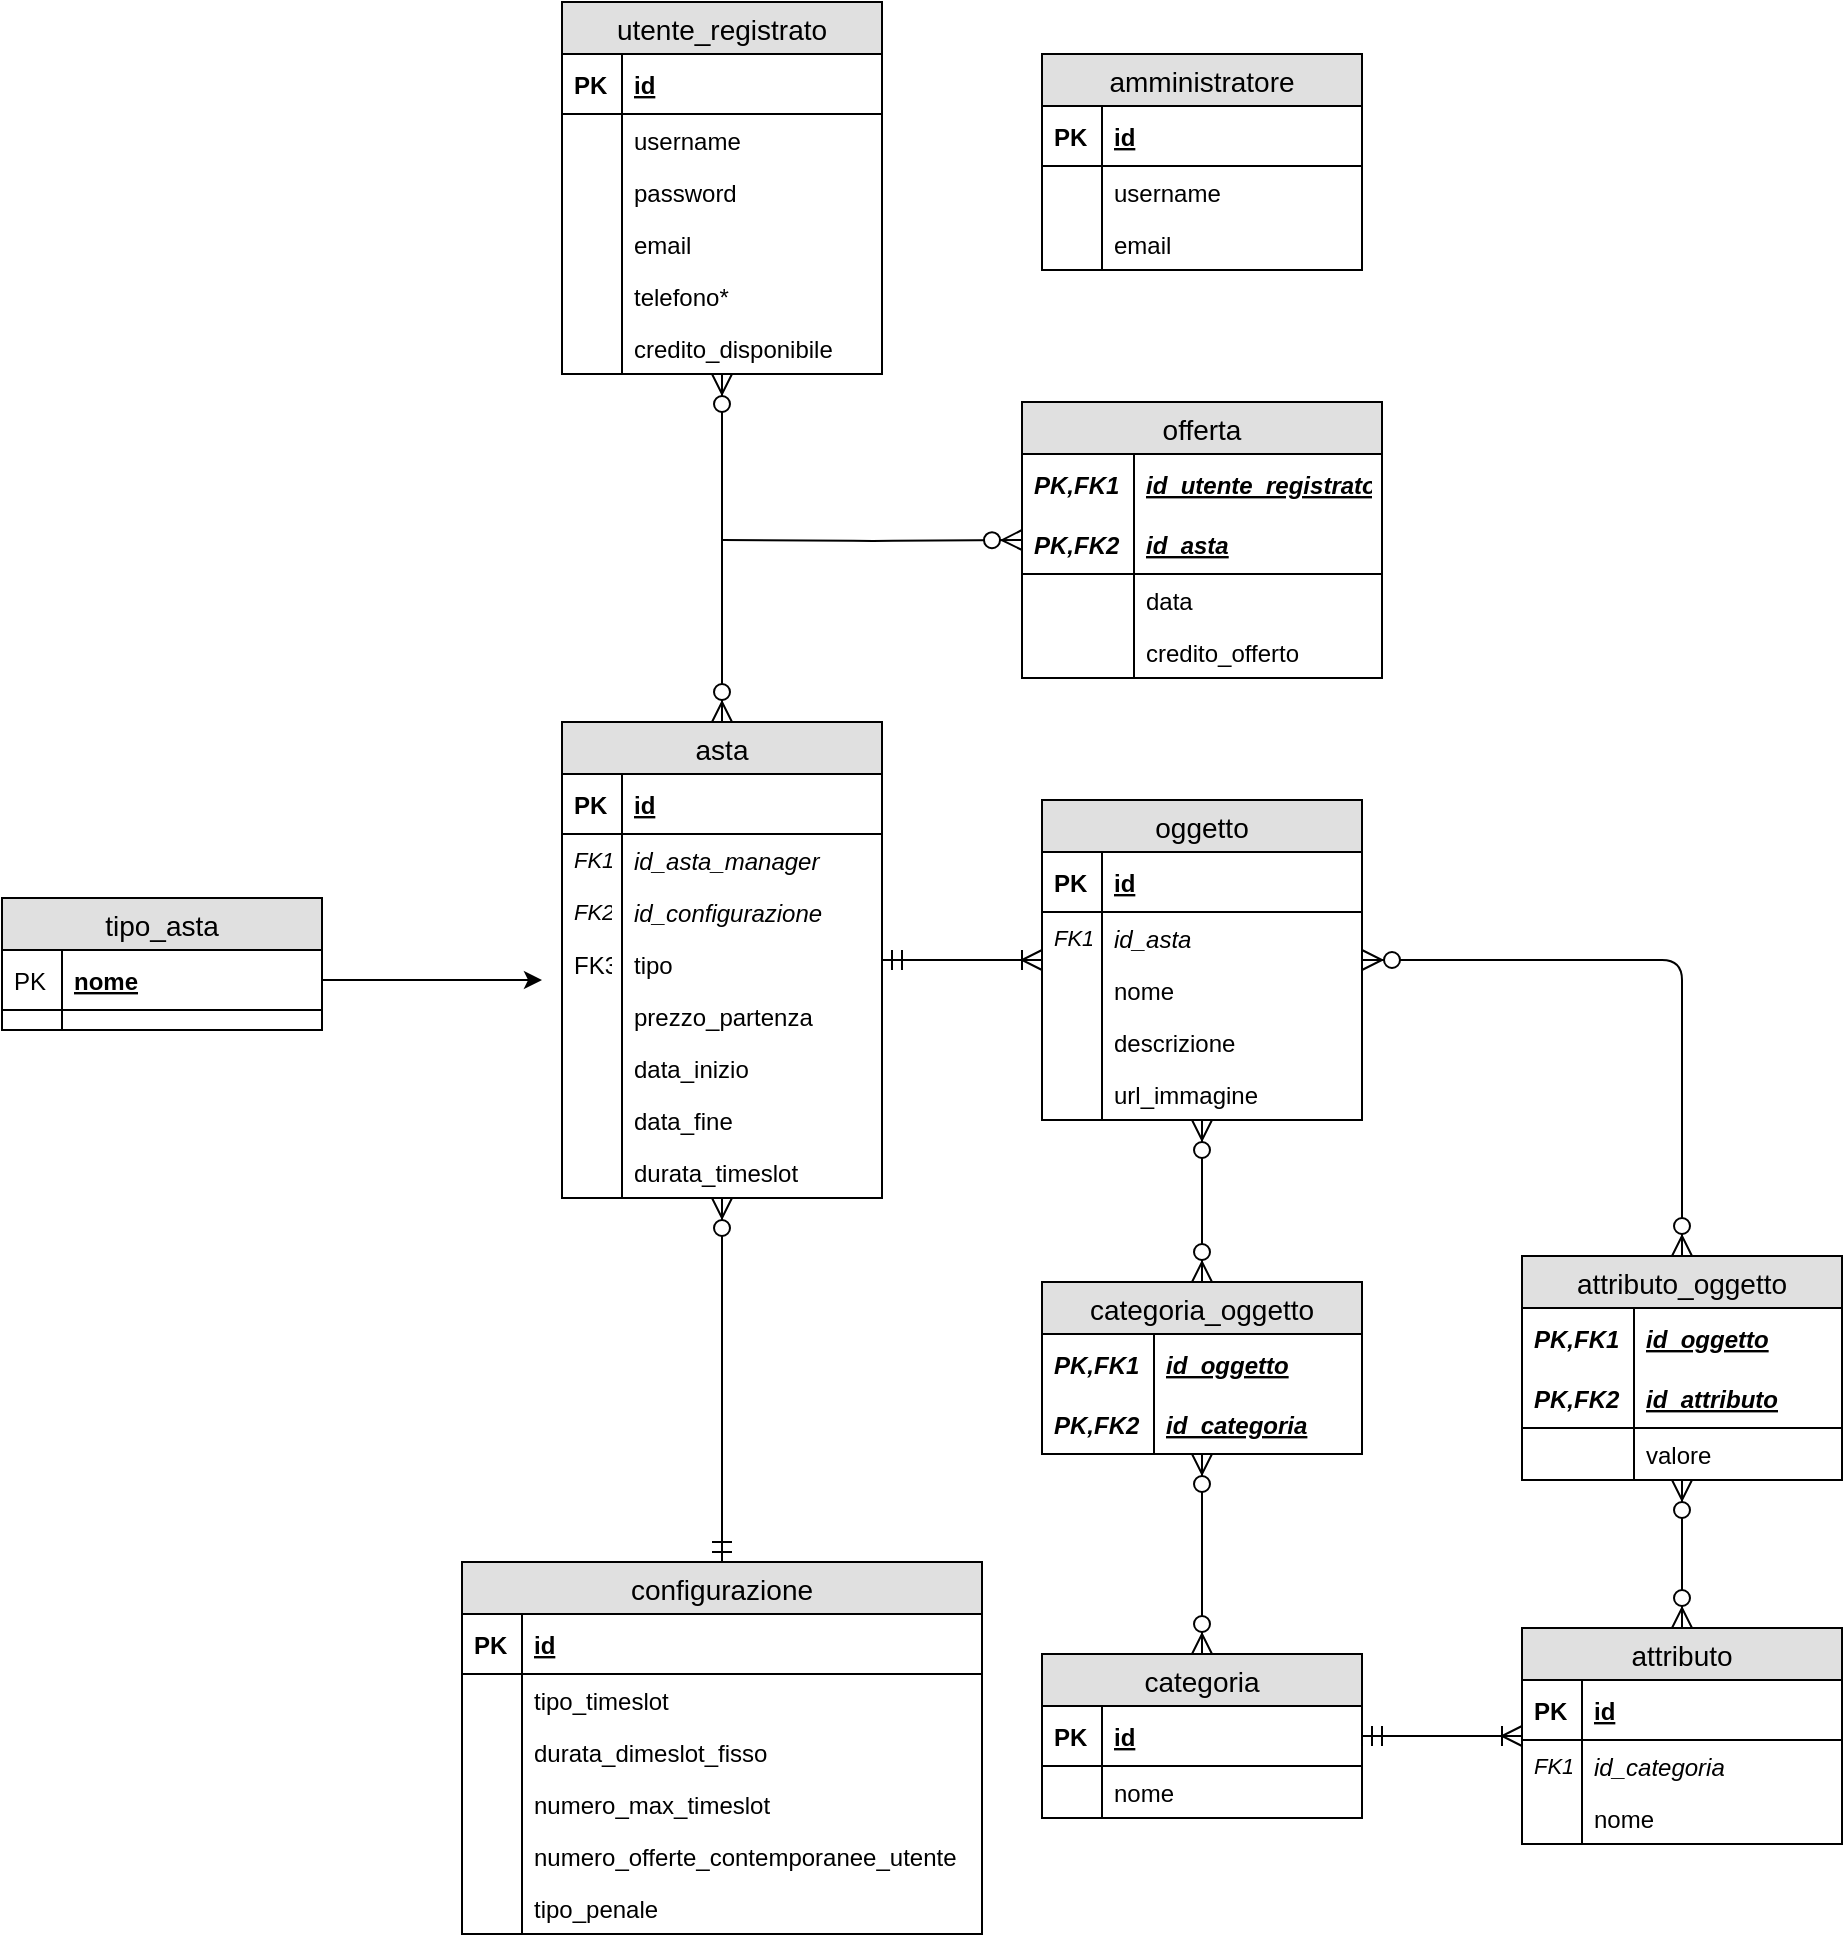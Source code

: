 <mxfile version="12.7.4" type="device"><diagram id="C5RBs43oDa-KdzZeNtuy" name="Page-1"><mxGraphModel dx="2012" dy="668" grid="1" gridSize="10" guides="1" tooltips="1" connect="1" arrows="1" fold="1" page="1" pageScale="1" pageWidth="827" pageHeight="1169" math="0" shadow="0"><root><mxCell id="WIyWlLk6GJQsqaUBKTNV-0"/><mxCell id="WIyWlLk6GJQsqaUBKTNV-1" parent="WIyWlLk6GJQsqaUBKTNV-0"/><mxCell id="tGRPz1rFkLAuQkb3F8Mq-1" value="utente_registrato" style="swimlane;fontStyle=0;childLayout=stackLayout;horizontal=1;startSize=26;fillColor=#e0e0e0;horizontalStack=0;resizeParent=1;resizeParentMax=0;resizeLast=0;collapsible=1;marginBottom=0;swimlaneFillColor=#ffffff;align=center;fontSize=14;" parent="WIyWlLk6GJQsqaUBKTNV-1" vertex="1"><mxGeometry x="40" y="40" width="160" height="186" as="geometry"><mxRectangle x="160" y="270" width="140" height="26" as="alternateBounds"/></mxGeometry></mxCell><mxCell id="tGRPz1rFkLAuQkb3F8Mq-2" value="id" style="shape=partialRectangle;top=0;left=0;right=0;bottom=1;align=left;verticalAlign=middle;fillColor=none;spacingLeft=34;spacingRight=4;overflow=hidden;rotatable=0;points=[[0,0.5],[1,0.5]];portConstraint=eastwest;dropTarget=0;fontStyle=5;fontSize=12;" parent="tGRPz1rFkLAuQkb3F8Mq-1" vertex="1"><mxGeometry y="26" width="160" height="30" as="geometry"/></mxCell><mxCell id="tGRPz1rFkLAuQkb3F8Mq-3" value="PK" style="shape=partialRectangle;top=0;left=0;bottom=0;fillColor=none;align=left;verticalAlign=middle;spacingLeft=4;spacingRight=4;overflow=hidden;rotatable=0;points=[];portConstraint=eastwest;part=1;fontSize=12;fontStyle=1" parent="tGRPz1rFkLAuQkb3F8Mq-2" vertex="1" connectable="0"><mxGeometry width="30" height="30" as="geometry"/></mxCell><mxCell id="tGRPz1rFkLAuQkb3F8Mq-4" value="username" style="shape=partialRectangle;top=0;left=0;right=0;bottom=0;align=left;verticalAlign=top;fillColor=none;spacingLeft=34;spacingRight=4;overflow=hidden;rotatable=0;points=[[0,0.5],[1,0.5]];portConstraint=eastwest;dropTarget=0;fontSize=12;" parent="tGRPz1rFkLAuQkb3F8Mq-1" vertex="1"><mxGeometry y="56" width="160" height="26" as="geometry"/></mxCell><mxCell id="tGRPz1rFkLAuQkb3F8Mq-5" value="" style="shape=partialRectangle;top=0;left=0;bottom=0;fillColor=none;align=left;verticalAlign=top;spacingLeft=4;spacingRight=4;overflow=hidden;rotatable=0;points=[];portConstraint=eastwest;part=1;fontSize=12;" parent="tGRPz1rFkLAuQkb3F8Mq-4" vertex="1" connectable="0"><mxGeometry width="30" height="26" as="geometry"/></mxCell><mxCell id="9efGfHFY56p2SbD3hOYe-0" value="password" style="shape=partialRectangle;top=0;left=0;right=0;bottom=0;align=left;verticalAlign=top;fillColor=none;spacingLeft=34;spacingRight=4;overflow=hidden;rotatable=0;points=[[0,0.5],[1,0.5]];portConstraint=eastwest;dropTarget=0;fontSize=12;" vertex="1" parent="tGRPz1rFkLAuQkb3F8Mq-1"><mxGeometry y="82" width="160" height="26" as="geometry"/></mxCell><mxCell id="9efGfHFY56p2SbD3hOYe-1" value="" style="shape=partialRectangle;top=0;left=0;bottom=0;fillColor=none;align=left;verticalAlign=top;spacingLeft=4;spacingRight=4;overflow=hidden;rotatable=0;points=[];portConstraint=eastwest;part=1;fontSize=12;" vertex="1" connectable="0" parent="9efGfHFY56p2SbD3hOYe-0"><mxGeometry width="30" height="26" as="geometry"/></mxCell><mxCell id="tGRPz1rFkLAuQkb3F8Mq-6" value="email" style="shape=partialRectangle;top=0;left=0;right=0;bottom=0;align=left;verticalAlign=top;fillColor=none;spacingLeft=34;spacingRight=4;overflow=hidden;rotatable=0;points=[[0,0.5],[1,0.5]];portConstraint=eastwest;dropTarget=0;fontSize=12;" parent="tGRPz1rFkLAuQkb3F8Mq-1" vertex="1"><mxGeometry y="108" width="160" height="26" as="geometry"/></mxCell><mxCell id="tGRPz1rFkLAuQkb3F8Mq-7" value="" style="shape=partialRectangle;top=0;left=0;bottom=0;fillColor=none;align=left;verticalAlign=top;spacingLeft=4;spacingRight=4;overflow=hidden;rotatable=0;points=[];portConstraint=eastwest;part=1;fontSize=12;" parent="tGRPz1rFkLAuQkb3F8Mq-6" vertex="1" connectable="0"><mxGeometry width="30" height="26" as="geometry"/></mxCell><mxCell id="tGRPz1rFkLAuQkb3F8Mq-8" value="telefono*" style="shape=partialRectangle;top=0;left=0;right=0;bottom=0;align=left;verticalAlign=top;fillColor=none;spacingLeft=34;spacingRight=4;overflow=hidden;rotatable=0;points=[[0,0.5],[1,0.5]];portConstraint=eastwest;dropTarget=0;fontSize=12;" parent="tGRPz1rFkLAuQkb3F8Mq-1" vertex="1"><mxGeometry y="134" width="160" height="26" as="geometry"/></mxCell><mxCell id="tGRPz1rFkLAuQkb3F8Mq-9" value="" style="shape=partialRectangle;top=0;left=0;bottom=0;fillColor=none;align=left;verticalAlign=top;spacingLeft=4;spacingRight=4;overflow=hidden;rotatable=0;points=[];portConstraint=eastwest;part=1;fontSize=12;" parent="tGRPz1rFkLAuQkb3F8Mq-8" vertex="1" connectable="0"><mxGeometry width="30" height="26" as="geometry"/></mxCell><mxCell id="tGRPz1rFkLAuQkb3F8Mq-180" value="credito_disponibile" style="shape=partialRectangle;top=0;left=0;right=0;bottom=0;align=left;verticalAlign=top;fillColor=none;spacingLeft=34;spacingRight=4;overflow=hidden;rotatable=0;points=[[0,0.5],[1,0.5]];portConstraint=eastwest;dropTarget=0;fontSize=12;" parent="tGRPz1rFkLAuQkb3F8Mq-1" vertex="1"><mxGeometry y="160" width="160" height="26" as="geometry"/></mxCell><mxCell id="tGRPz1rFkLAuQkb3F8Mq-181" value="" style="shape=partialRectangle;top=0;left=0;bottom=0;fillColor=none;align=left;verticalAlign=top;spacingLeft=4;spacingRight=4;overflow=hidden;rotatable=0;points=[];portConstraint=eastwest;part=1;fontSize=12;" parent="tGRPz1rFkLAuQkb3F8Mq-180" vertex="1" connectable="0"><mxGeometry width="30" height="26" as="geometry"/></mxCell><mxCell id="tGRPz1rFkLAuQkb3F8Mq-12" value="amministratore" style="swimlane;fontStyle=0;childLayout=stackLayout;horizontal=1;startSize=26;fillColor=#e0e0e0;horizontalStack=0;resizeParent=1;resizeParentMax=0;resizeLast=0;collapsible=1;marginBottom=0;swimlaneFillColor=#ffffff;align=center;fontSize=14;" parent="WIyWlLk6GJQsqaUBKTNV-1" vertex="1"><mxGeometry x="280" y="66" width="160" height="108" as="geometry"/></mxCell><mxCell id="tGRPz1rFkLAuQkb3F8Mq-13" value="id" style="shape=partialRectangle;top=0;left=0;right=0;bottom=1;align=left;verticalAlign=middle;fillColor=none;spacingLeft=34;spacingRight=4;overflow=hidden;rotatable=0;points=[[0,0.5],[1,0.5]];portConstraint=eastwest;dropTarget=0;fontStyle=5;fontSize=12;" parent="tGRPz1rFkLAuQkb3F8Mq-12" vertex="1"><mxGeometry y="26" width="160" height="30" as="geometry"/></mxCell><mxCell id="tGRPz1rFkLAuQkb3F8Mq-14" value="PK" style="shape=partialRectangle;top=0;left=0;bottom=0;fillColor=none;align=left;verticalAlign=middle;spacingLeft=4;spacingRight=4;overflow=hidden;rotatable=0;points=[];portConstraint=eastwest;part=1;fontSize=12;fontStyle=1" parent="tGRPz1rFkLAuQkb3F8Mq-13" vertex="1" connectable="0"><mxGeometry width="30" height="30" as="geometry"/></mxCell><mxCell id="tGRPz1rFkLAuQkb3F8Mq-15" value="username" style="shape=partialRectangle;top=0;left=0;right=0;bottom=0;align=left;verticalAlign=top;fillColor=none;spacingLeft=34;spacingRight=4;overflow=hidden;rotatable=0;points=[[0,0.5],[1,0.5]];portConstraint=eastwest;dropTarget=0;fontSize=12;" parent="tGRPz1rFkLAuQkb3F8Mq-12" vertex="1"><mxGeometry y="56" width="160" height="26" as="geometry"/></mxCell><mxCell id="tGRPz1rFkLAuQkb3F8Mq-16" value="" style="shape=partialRectangle;top=0;left=0;bottom=0;fillColor=none;align=left;verticalAlign=top;spacingLeft=4;spacingRight=4;overflow=hidden;rotatable=0;points=[];portConstraint=eastwest;part=1;fontSize=12;" parent="tGRPz1rFkLAuQkb3F8Mq-15" vertex="1" connectable="0"><mxGeometry width="30" height="26" as="geometry"/></mxCell><mxCell id="tGRPz1rFkLAuQkb3F8Mq-17" value="email" style="shape=partialRectangle;top=0;left=0;right=0;bottom=0;align=left;verticalAlign=top;fillColor=none;spacingLeft=34;spacingRight=4;overflow=hidden;rotatable=0;points=[[0,0.5],[1,0.5]];portConstraint=eastwest;dropTarget=0;fontSize=12;" parent="tGRPz1rFkLAuQkb3F8Mq-12" vertex="1"><mxGeometry y="82" width="160" height="26" as="geometry"/></mxCell><mxCell id="tGRPz1rFkLAuQkb3F8Mq-18" value="" style="shape=partialRectangle;top=0;left=0;bottom=0;fillColor=none;align=left;verticalAlign=top;spacingLeft=4;spacingRight=4;overflow=hidden;rotatable=0;points=[];portConstraint=eastwest;part=1;fontSize=12;" parent="tGRPz1rFkLAuQkb3F8Mq-17" vertex="1" connectable="0"><mxGeometry width="30" height="26" as="geometry"/></mxCell><mxCell id="tGRPz1rFkLAuQkb3F8Mq-158" value="asta" style="swimlane;fontStyle=0;childLayout=stackLayout;horizontal=1;startSize=26;fillColor=#e0e0e0;horizontalStack=0;resizeParent=1;resizeParentMax=0;resizeLast=0;collapsible=1;marginBottom=0;swimlaneFillColor=#ffffff;align=center;fontSize=14;" parent="WIyWlLk6GJQsqaUBKTNV-1" vertex="1"><mxGeometry x="40" y="400" width="160" height="238" as="geometry"/></mxCell><mxCell id="tGRPz1rFkLAuQkb3F8Mq-159" value="id" style="shape=partialRectangle;top=0;left=0;right=0;bottom=1;align=left;verticalAlign=middle;fillColor=none;spacingLeft=34;spacingRight=4;overflow=hidden;rotatable=0;points=[[0,0.5],[1,0.5]];portConstraint=eastwest;dropTarget=0;fontStyle=5;fontSize=12;" parent="tGRPz1rFkLAuQkb3F8Mq-158" vertex="1"><mxGeometry y="26" width="160" height="30" as="geometry"/></mxCell><mxCell id="tGRPz1rFkLAuQkb3F8Mq-160" value="PK" style="shape=partialRectangle;top=0;left=0;bottom=0;fillColor=none;align=left;verticalAlign=middle;spacingLeft=4;spacingRight=4;overflow=hidden;rotatable=0;points=[];portConstraint=eastwest;part=1;fontSize=12;fontStyle=1" parent="tGRPz1rFkLAuQkb3F8Mq-159" vertex="1" connectable="0"><mxGeometry width="30" height="30" as="geometry"/></mxCell><mxCell id="tGRPz1rFkLAuQkb3F8Mq-214" value="id_asta_manager" style="shape=partialRectangle;top=0;left=0;right=0;bottom=0;align=left;verticalAlign=top;fillColor=none;spacingLeft=34;spacingRight=4;overflow=hidden;rotatable=0;points=[[0,0.5],[1,0.5]];portConstraint=eastwest;dropTarget=0;fontSize=12;fontStyle=2" parent="tGRPz1rFkLAuQkb3F8Mq-158" vertex="1"><mxGeometry y="56" width="160" height="26" as="geometry"/></mxCell><mxCell id="tGRPz1rFkLAuQkb3F8Mq-215" value="FK1" style="shape=partialRectangle;top=0;left=0;bottom=0;fillColor=none;align=left;verticalAlign=top;spacingLeft=4;spacingRight=4;overflow=hidden;rotatable=0;points=[];portConstraint=eastwest;part=1;fontSize=11;fontStyle=2" parent="tGRPz1rFkLAuQkb3F8Mq-214" vertex="1" connectable="0"><mxGeometry width="30" height="26" as="geometry"/></mxCell><mxCell id="tGRPz1rFkLAuQkb3F8Mq-216" value="id_configurazione" style="shape=partialRectangle;top=0;left=0;right=0;bottom=0;align=left;verticalAlign=top;fillColor=none;spacingLeft=34;spacingRight=4;overflow=hidden;rotatable=0;points=[[0,0.5],[1,0.5]];portConstraint=eastwest;dropTarget=0;fontSize=12;fontStyle=2" parent="tGRPz1rFkLAuQkb3F8Mq-158" vertex="1"><mxGeometry y="82" width="160" height="26" as="geometry"/></mxCell><mxCell id="tGRPz1rFkLAuQkb3F8Mq-217" value="FK2" style="shape=partialRectangle;top=0;left=0;bottom=0;fillColor=none;align=left;verticalAlign=top;spacingLeft=4;spacingRight=4;overflow=hidden;rotatable=0;points=[];portConstraint=eastwest;part=1;fontSize=11;fontStyle=2" parent="tGRPz1rFkLAuQkb3F8Mq-216" vertex="1" connectable="0"><mxGeometry width="30" height="26" as="geometry"/></mxCell><mxCell id="tGRPz1rFkLAuQkb3F8Mq-161" value="tipo" style="shape=partialRectangle;top=0;left=0;right=0;bottom=0;align=left;verticalAlign=top;fillColor=none;spacingLeft=34;spacingRight=4;overflow=hidden;rotatable=0;points=[[0,0.5],[1,0.5]];portConstraint=eastwest;dropTarget=0;fontSize=12;" parent="tGRPz1rFkLAuQkb3F8Mq-158" vertex="1"><mxGeometry y="108" width="160" height="26" as="geometry"/></mxCell><mxCell id="tGRPz1rFkLAuQkb3F8Mq-162" value="FK3" style="shape=partialRectangle;top=0;left=0;bottom=0;fillColor=none;align=left;verticalAlign=top;spacingLeft=4;spacingRight=4;overflow=hidden;rotatable=0;points=[];portConstraint=eastwest;part=1;fontSize=12;" parent="tGRPz1rFkLAuQkb3F8Mq-161" vertex="1" connectable="0"><mxGeometry width="30" height="26" as="geometry"/></mxCell><mxCell id="tGRPz1rFkLAuQkb3F8Mq-163" value="prezzo_partenza" style="shape=partialRectangle;top=0;left=0;right=0;bottom=0;align=left;verticalAlign=top;fillColor=none;spacingLeft=34;spacingRight=4;overflow=hidden;rotatable=0;points=[[0,0.5],[1,0.5]];portConstraint=eastwest;dropTarget=0;fontSize=12;" parent="tGRPz1rFkLAuQkb3F8Mq-158" vertex="1"><mxGeometry y="134" width="160" height="26" as="geometry"/></mxCell><mxCell id="tGRPz1rFkLAuQkb3F8Mq-164" value="" style="shape=partialRectangle;top=0;left=0;bottom=0;fillColor=none;align=left;verticalAlign=top;spacingLeft=4;spacingRight=4;overflow=hidden;rotatable=0;points=[];portConstraint=eastwest;part=1;fontSize=12;" parent="tGRPz1rFkLAuQkb3F8Mq-163" vertex="1" connectable="0"><mxGeometry width="30" height="26" as="geometry"/></mxCell><mxCell id="tGRPz1rFkLAuQkb3F8Mq-165" value="data_inizio" style="shape=partialRectangle;top=0;left=0;right=0;bottom=0;align=left;verticalAlign=top;fillColor=none;spacingLeft=34;spacingRight=4;overflow=hidden;rotatable=0;points=[[0,0.5],[1,0.5]];portConstraint=eastwest;dropTarget=0;fontSize=12;" parent="tGRPz1rFkLAuQkb3F8Mq-158" vertex="1"><mxGeometry y="160" width="160" height="26" as="geometry"/></mxCell><mxCell id="tGRPz1rFkLAuQkb3F8Mq-166" value="" style="shape=partialRectangle;top=0;left=0;bottom=0;fillColor=none;align=left;verticalAlign=top;spacingLeft=4;spacingRight=4;overflow=hidden;rotatable=0;points=[];portConstraint=eastwest;part=1;fontSize=12;" parent="tGRPz1rFkLAuQkb3F8Mq-165" vertex="1" connectable="0"><mxGeometry width="30" height="26" as="geometry"/></mxCell><mxCell id="tGRPz1rFkLAuQkb3F8Mq-191" value="data_fine" style="shape=partialRectangle;top=0;left=0;right=0;bottom=0;align=left;verticalAlign=top;fillColor=none;spacingLeft=34;spacingRight=4;overflow=hidden;rotatable=0;points=[[0,0.5],[1,0.5]];portConstraint=eastwest;dropTarget=0;fontSize=12;" parent="tGRPz1rFkLAuQkb3F8Mq-158" vertex="1"><mxGeometry y="186" width="160" height="26" as="geometry"/></mxCell><mxCell id="tGRPz1rFkLAuQkb3F8Mq-192" value="" style="shape=partialRectangle;top=0;left=0;bottom=0;fillColor=none;align=left;verticalAlign=top;spacingLeft=4;spacingRight=4;overflow=hidden;rotatable=0;points=[];portConstraint=eastwest;part=1;fontSize=12;" parent="tGRPz1rFkLAuQkb3F8Mq-191" vertex="1" connectable="0"><mxGeometry width="30" height="26" as="geometry"/></mxCell><mxCell id="tGRPz1rFkLAuQkb3F8Mq-193" value="durata_timeslot" style="shape=partialRectangle;top=0;left=0;right=0;bottom=0;align=left;verticalAlign=top;fillColor=none;spacingLeft=34;spacingRight=4;overflow=hidden;rotatable=0;points=[[0,0.5],[1,0.5]];portConstraint=eastwest;dropTarget=0;fontSize=12;" parent="tGRPz1rFkLAuQkb3F8Mq-158" vertex="1"><mxGeometry y="212" width="160" height="26" as="geometry"/></mxCell><mxCell id="tGRPz1rFkLAuQkb3F8Mq-194" value="" style="shape=partialRectangle;top=0;left=0;bottom=0;fillColor=none;align=left;verticalAlign=top;spacingLeft=4;spacingRight=4;overflow=hidden;rotatable=0;points=[];portConstraint=eastwest;part=1;fontSize=12;" parent="tGRPz1rFkLAuQkb3F8Mq-193" vertex="1" connectable="0"><mxGeometry width="30" height="26" as="geometry"/></mxCell><mxCell id="tGRPz1rFkLAuQkb3F8Mq-182" value="offerta" style="swimlane;fontStyle=0;childLayout=stackLayout;horizontal=1;startSize=26;fillColor=#e0e0e0;horizontalStack=0;resizeParent=1;resizeParentMax=0;resizeLast=0;collapsible=1;marginBottom=0;swimlaneFillColor=#ffffff;align=center;fontSize=14;" parent="WIyWlLk6GJQsqaUBKTNV-1" vertex="1"><mxGeometry x="270" y="240" width="180" height="138" as="geometry"/></mxCell><mxCell id="tGRPz1rFkLAuQkb3F8Mq-183" value="id_utente_registrato" style="shape=partialRectangle;top=0;left=0;right=0;bottom=0;align=left;verticalAlign=middle;fillColor=none;spacingLeft=60;spacingRight=4;overflow=hidden;rotatable=0;points=[[0,0.5],[1,0.5]];portConstraint=eastwest;dropTarget=0;fontStyle=7;fontSize=12;" parent="tGRPz1rFkLAuQkb3F8Mq-182" vertex="1"><mxGeometry y="26" width="180" height="30" as="geometry"/></mxCell><mxCell id="tGRPz1rFkLAuQkb3F8Mq-184" value="PK,FK1" style="shape=partialRectangle;fontStyle=3;top=0;left=0;bottom=0;fillColor=none;align=left;verticalAlign=middle;spacingLeft=4;spacingRight=4;overflow=hidden;rotatable=0;points=[];portConstraint=eastwest;part=1;fontSize=12;" parent="tGRPz1rFkLAuQkb3F8Mq-183" vertex="1" connectable="0"><mxGeometry width="56" height="30" as="geometry"/></mxCell><mxCell id="tGRPz1rFkLAuQkb3F8Mq-185" value="id_asta" style="shape=partialRectangle;top=0;left=0;right=0;bottom=1;align=left;verticalAlign=middle;fillColor=none;spacingLeft=60;spacingRight=4;overflow=hidden;rotatable=0;points=[[0,0.5],[1,0.5]];portConstraint=eastwest;dropTarget=0;fontStyle=7;fontSize=12;" parent="tGRPz1rFkLAuQkb3F8Mq-182" vertex="1"><mxGeometry y="56" width="180" height="30" as="geometry"/></mxCell><mxCell id="tGRPz1rFkLAuQkb3F8Mq-186" value="PK,FK2" style="shape=partialRectangle;fontStyle=3;top=0;left=0;bottom=0;fillColor=none;align=left;verticalAlign=middle;spacingLeft=4;spacingRight=4;overflow=hidden;rotatable=0;points=[];portConstraint=eastwest;part=1;fontSize=12;" parent="tGRPz1rFkLAuQkb3F8Mq-185" vertex="1" connectable="0"><mxGeometry width="56" height="30" as="geometry"/></mxCell><mxCell id="tGRPz1rFkLAuQkb3F8Mq-187" value="data" style="shape=partialRectangle;top=0;left=0;right=0;bottom=0;align=left;verticalAlign=top;fillColor=none;spacingLeft=60;spacingRight=4;overflow=hidden;rotatable=0;points=[[0,0.5],[1,0.5]];portConstraint=eastwest;dropTarget=0;fontSize=12;" parent="tGRPz1rFkLAuQkb3F8Mq-182" vertex="1"><mxGeometry y="86" width="180" height="26" as="geometry"/></mxCell><mxCell id="tGRPz1rFkLAuQkb3F8Mq-188" value="" style="shape=partialRectangle;top=0;left=0;bottom=0;fillColor=none;align=left;verticalAlign=top;spacingLeft=4;spacingRight=4;overflow=hidden;rotatable=0;points=[];portConstraint=eastwest;part=1;fontSize=12;" parent="tGRPz1rFkLAuQkb3F8Mq-187" vertex="1" connectable="0"><mxGeometry width="56" height="26" as="geometry"/></mxCell><mxCell id="tGRPz1rFkLAuQkb3F8Mq-189" value="credito_offerto" style="shape=partialRectangle;top=0;left=0;right=0;bottom=0;align=left;verticalAlign=top;fillColor=none;spacingLeft=60;spacingRight=4;overflow=hidden;rotatable=0;points=[[0,0.5],[1,0.5]];portConstraint=eastwest;dropTarget=0;fontSize=12;" parent="tGRPz1rFkLAuQkb3F8Mq-182" vertex="1"><mxGeometry y="112" width="180" height="26" as="geometry"/></mxCell><mxCell id="tGRPz1rFkLAuQkb3F8Mq-190" value="" style="shape=partialRectangle;top=0;left=0;bottom=0;fillColor=none;align=left;verticalAlign=top;spacingLeft=4;spacingRight=4;overflow=hidden;rotatable=0;points=[];portConstraint=eastwest;part=1;fontSize=12;" parent="tGRPz1rFkLAuQkb3F8Mq-189" vertex="1" connectable="0"><mxGeometry width="56" height="26" as="geometry"/></mxCell><mxCell id="tGRPz1rFkLAuQkb3F8Mq-199" value="configurazione" style="swimlane;fontStyle=0;childLayout=stackLayout;horizontal=1;startSize=26;fillColor=#e0e0e0;horizontalStack=0;resizeParent=1;resizeParentMax=0;resizeLast=0;collapsible=1;marginBottom=0;swimlaneFillColor=#ffffff;align=center;fontSize=14;" parent="WIyWlLk6GJQsqaUBKTNV-1" vertex="1"><mxGeometry x="-10" y="820" width="260" height="186" as="geometry"/></mxCell><mxCell id="tGRPz1rFkLAuQkb3F8Mq-200" value="id" style="shape=partialRectangle;top=0;left=0;right=0;bottom=1;align=left;verticalAlign=middle;fillColor=none;spacingLeft=34;spacingRight=4;overflow=hidden;rotatable=0;points=[[0,0.5],[1,0.5]];portConstraint=eastwest;dropTarget=0;fontStyle=5;fontSize=12;" parent="tGRPz1rFkLAuQkb3F8Mq-199" vertex="1"><mxGeometry y="26" width="260" height="30" as="geometry"/></mxCell><mxCell id="tGRPz1rFkLAuQkb3F8Mq-201" value="PK" style="shape=partialRectangle;top=0;left=0;bottom=0;fillColor=none;align=left;verticalAlign=middle;spacingLeft=4;spacingRight=4;overflow=hidden;rotatable=0;points=[];portConstraint=eastwest;part=1;fontSize=12;fontStyle=1" parent="tGRPz1rFkLAuQkb3F8Mq-200" vertex="1" connectable="0"><mxGeometry width="30" height="30" as="geometry"/></mxCell><mxCell id="tGRPz1rFkLAuQkb3F8Mq-202" value="tipo_timeslot" style="shape=partialRectangle;top=0;left=0;right=0;bottom=0;align=left;verticalAlign=top;fillColor=none;spacingLeft=34;spacingRight=4;overflow=hidden;rotatable=0;points=[[0,0.5],[1,0.5]];portConstraint=eastwest;dropTarget=0;fontSize=12;" parent="tGRPz1rFkLAuQkb3F8Mq-199" vertex="1"><mxGeometry y="56" width="260" height="26" as="geometry"/></mxCell><mxCell id="tGRPz1rFkLAuQkb3F8Mq-203" value="" style="shape=partialRectangle;top=0;left=0;bottom=0;fillColor=none;align=left;verticalAlign=top;spacingLeft=4;spacingRight=4;overflow=hidden;rotatable=0;points=[];portConstraint=eastwest;part=1;fontSize=12;" parent="tGRPz1rFkLAuQkb3F8Mq-202" vertex="1" connectable="0"><mxGeometry width="30" height="26" as="geometry"/></mxCell><mxCell id="tGRPz1rFkLAuQkb3F8Mq-204" value="durata_dimeslot_fisso" style="shape=partialRectangle;top=0;left=0;right=0;bottom=0;align=left;verticalAlign=top;fillColor=none;spacingLeft=34;spacingRight=4;overflow=hidden;rotatable=0;points=[[0,0.5],[1,0.5]];portConstraint=eastwest;dropTarget=0;fontSize=12;" parent="tGRPz1rFkLAuQkb3F8Mq-199" vertex="1"><mxGeometry y="82" width="260" height="26" as="geometry"/></mxCell><mxCell id="tGRPz1rFkLAuQkb3F8Mq-205" value="" style="shape=partialRectangle;top=0;left=0;bottom=0;fillColor=none;align=left;verticalAlign=top;spacingLeft=4;spacingRight=4;overflow=hidden;rotatable=0;points=[];portConstraint=eastwest;part=1;fontSize=12;" parent="tGRPz1rFkLAuQkb3F8Mq-204" vertex="1" connectable="0"><mxGeometry width="30" height="26" as="geometry"/></mxCell><mxCell id="tGRPz1rFkLAuQkb3F8Mq-206" value="numero_max_timeslot" style="shape=partialRectangle;top=0;left=0;right=0;bottom=0;align=left;verticalAlign=top;fillColor=none;spacingLeft=34;spacingRight=4;overflow=hidden;rotatable=0;points=[[0,0.5],[1,0.5]];portConstraint=eastwest;dropTarget=0;fontSize=12;" parent="tGRPz1rFkLAuQkb3F8Mq-199" vertex="1"><mxGeometry y="108" width="260" height="26" as="geometry"/></mxCell><mxCell id="tGRPz1rFkLAuQkb3F8Mq-207" value="" style="shape=partialRectangle;top=0;left=0;bottom=0;fillColor=none;align=left;verticalAlign=top;spacingLeft=4;spacingRight=4;overflow=hidden;rotatable=0;points=[];portConstraint=eastwest;part=1;fontSize=12;" parent="tGRPz1rFkLAuQkb3F8Mq-206" vertex="1" connectable="0"><mxGeometry width="30" height="26" as="geometry"/></mxCell><mxCell id="tGRPz1rFkLAuQkb3F8Mq-208" value="numero_offerte_contemporanee_utente" style="shape=partialRectangle;top=0;left=0;right=0;bottom=0;align=left;verticalAlign=top;fillColor=none;spacingLeft=34;spacingRight=4;overflow=hidden;rotatable=0;points=[[0,0.5],[1,0.5]];portConstraint=eastwest;dropTarget=0;fontSize=12;" parent="tGRPz1rFkLAuQkb3F8Mq-199" vertex="1"><mxGeometry y="134" width="260" height="26" as="geometry"/></mxCell><mxCell id="tGRPz1rFkLAuQkb3F8Mq-209" value="" style="shape=partialRectangle;top=0;left=0;bottom=0;fillColor=none;align=left;verticalAlign=top;spacingLeft=4;spacingRight=4;overflow=hidden;rotatable=0;points=[];portConstraint=eastwest;part=1;fontSize=12;" parent="tGRPz1rFkLAuQkb3F8Mq-208" vertex="1" connectable="0"><mxGeometry width="30" height="26" as="geometry"/></mxCell><mxCell id="tGRPz1rFkLAuQkb3F8Mq-210" value="tipo_penale" style="shape=partialRectangle;top=0;left=0;right=0;bottom=0;align=left;verticalAlign=top;fillColor=none;spacingLeft=34;spacingRight=4;overflow=hidden;rotatable=0;points=[[0,0.5],[1,0.5]];portConstraint=eastwest;dropTarget=0;fontSize=12;" parent="tGRPz1rFkLAuQkb3F8Mq-199" vertex="1"><mxGeometry y="160" width="260" height="26" as="geometry"/></mxCell><mxCell id="tGRPz1rFkLAuQkb3F8Mq-211" value="" style="shape=partialRectangle;top=0;left=0;bottom=0;fillColor=none;align=left;verticalAlign=top;spacingLeft=4;spacingRight=4;overflow=hidden;rotatable=0;points=[];portConstraint=eastwest;part=1;fontSize=12;" parent="tGRPz1rFkLAuQkb3F8Mq-210" vertex="1" connectable="0"><mxGeometry width="30" height="26" as="geometry"/></mxCell><mxCell id="tGRPz1rFkLAuQkb3F8Mq-218" value="oggetto" style="swimlane;fontStyle=0;childLayout=stackLayout;horizontal=1;startSize=26;fillColor=#e0e0e0;horizontalStack=0;resizeParent=1;resizeParentMax=0;resizeLast=0;collapsible=1;marginBottom=0;swimlaneFillColor=#ffffff;align=center;fontSize=14;" parent="WIyWlLk6GJQsqaUBKTNV-1" vertex="1"><mxGeometry x="280" y="439" width="160" height="160" as="geometry"/></mxCell><mxCell id="tGRPz1rFkLAuQkb3F8Mq-219" value="id" style="shape=partialRectangle;top=0;left=0;right=0;bottom=1;align=left;verticalAlign=middle;fillColor=none;spacingLeft=34;spacingRight=4;overflow=hidden;rotatable=0;points=[[0,0.5],[1,0.5]];portConstraint=eastwest;dropTarget=0;fontStyle=5;fontSize=12;" parent="tGRPz1rFkLAuQkb3F8Mq-218" vertex="1"><mxGeometry y="26" width="160" height="30" as="geometry"/></mxCell><mxCell id="tGRPz1rFkLAuQkb3F8Mq-220" value="PK" style="shape=partialRectangle;top=0;left=0;bottom=0;fillColor=none;align=left;verticalAlign=middle;spacingLeft=4;spacingRight=4;overflow=hidden;rotatable=0;points=[];portConstraint=eastwest;part=1;fontSize=12;fontStyle=1" parent="tGRPz1rFkLAuQkb3F8Mq-219" vertex="1" connectable="0"><mxGeometry width="30" height="30" as="geometry"/></mxCell><mxCell id="tGRPz1rFkLAuQkb3F8Mq-221" value="id_asta" style="shape=partialRectangle;top=0;left=0;right=0;bottom=0;align=left;verticalAlign=top;fillColor=none;spacingLeft=34;spacingRight=4;overflow=hidden;rotatable=0;points=[[0,0.5],[1,0.5]];portConstraint=eastwest;dropTarget=0;fontSize=12;fontStyle=2" parent="tGRPz1rFkLAuQkb3F8Mq-218" vertex="1"><mxGeometry y="56" width="160" height="26" as="geometry"/></mxCell><mxCell id="tGRPz1rFkLAuQkb3F8Mq-222" value="FK1" style="shape=partialRectangle;top=0;left=0;bottom=0;fillColor=none;align=left;verticalAlign=top;spacingLeft=4;spacingRight=4;overflow=hidden;rotatable=0;points=[];portConstraint=eastwest;part=1;fontSize=11;fontStyle=2" parent="tGRPz1rFkLAuQkb3F8Mq-221" vertex="1" connectable="0"><mxGeometry width="30" height="26" as="geometry"/></mxCell><mxCell id="tGRPz1rFkLAuQkb3F8Mq-251" value="nome" style="shape=partialRectangle;top=0;left=0;right=0;bottom=0;align=left;verticalAlign=top;fillColor=none;spacingLeft=34;spacingRight=4;overflow=hidden;rotatable=0;points=[[0,0.5],[1,0.5]];portConstraint=eastwest;dropTarget=0;fontSize=12;" parent="tGRPz1rFkLAuQkb3F8Mq-218" vertex="1"><mxGeometry y="82" width="160" height="26" as="geometry"/></mxCell><mxCell id="tGRPz1rFkLAuQkb3F8Mq-252" value="" style="shape=partialRectangle;top=0;left=0;bottom=0;fillColor=none;align=left;verticalAlign=top;spacingLeft=4;spacingRight=4;overflow=hidden;rotatable=0;points=[];portConstraint=eastwest;part=1;fontSize=12;" parent="tGRPz1rFkLAuQkb3F8Mq-251" vertex="1" connectable="0"><mxGeometry width="30" height="26" as="geometry"/></mxCell><mxCell id="tGRPz1rFkLAuQkb3F8Mq-223" value="descrizione" style="shape=partialRectangle;top=0;left=0;right=0;bottom=0;align=left;verticalAlign=top;fillColor=none;spacingLeft=34;spacingRight=4;overflow=hidden;rotatable=0;points=[[0,0.5],[1,0.5]];portConstraint=eastwest;dropTarget=0;fontSize=12;" parent="tGRPz1rFkLAuQkb3F8Mq-218" vertex="1"><mxGeometry y="108" width="160" height="26" as="geometry"/></mxCell><mxCell id="tGRPz1rFkLAuQkb3F8Mq-224" value="" style="shape=partialRectangle;top=0;left=0;bottom=0;fillColor=none;align=left;verticalAlign=top;spacingLeft=4;spacingRight=4;overflow=hidden;rotatable=0;points=[];portConstraint=eastwest;part=1;fontSize=12;" parent="tGRPz1rFkLAuQkb3F8Mq-223" vertex="1" connectable="0"><mxGeometry width="30" height="26" as="geometry"/></mxCell><mxCell id="tGRPz1rFkLAuQkb3F8Mq-225" value="url_immagine" style="shape=partialRectangle;top=0;left=0;right=0;bottom=0;align=left;verticalAlign=top;fillColor=none;spacingLeft=34;spacingRight=4;overflow=hidden;rotatable=0;points=[[0,0.5],[1,0.5]];portConstraint=eastwest;dropTarget=0;fontSize=12;" parent="tGRPz1rFkLAuQkb3F8Mq-218" vertex="1"><mxGeometry y="134" width="160" height="26" as="geometry"/></mxCell><mxCell id="tGRPz1rFkLAuQkb3F8Mq-226" value="" style="shape=partialRectangle;top=0;left=0;bottom=0;fillColor=none;align=left;verticalAlign=top;spacingLeft=4;spacingRight=4;overflow=hidden;rotatable=0;points=[];portConstraint=eastwest;part=1;fontSize=12;" parent="tGRPz1rFkLAuQkb3F8Mq-225" vertex="1" connectable="0"><mxGeometry width="30" height="26" as="geometry"/></mxCell><mxCell id="tGRPz1rFkLAuQkb3F8Mq-229" value="categoria" style="swimlane;fontStyle=0;childLayout=stackLayout;horizontal=1;startSize=26;fillColor=#e0e0e0;horizontalStack=0;resizeParent=1;resizeParentMax=0;resizeLast=0;collapsible=1;marginBottom=0;swimlaneFillColor=#ffffff;align=center;fontSize=14;" parent="WIyWlLk6GJQsqaUBKTNV-1" vertex="1"><mxGeometry x="280" y="866" width="160" height="82" as="geometry"/></mxCell><mxCell id="tGRPz1rFkLAuQkb3F8Mq-230" value="id" style="shape=partialRectangle;top=0;left=0;right=0;bottom=1;align=left;verticalAlign=middle;fillColor=none;spacingLeft=34;spacingRight=4;overflow=hidden;rotatable=0;points=[[0,0.5],[1,0.5]];portConstraint=eastwest;dropTarget=0;fontStyle=5;fontSize=12;" parent="tGRPz1rFkLAuQkb3F8Mq-229" vertex="1"><mxGeometry y="26" width="160" height="30" as="geometry"/></mxCell><mxCell id="tGRPz1rFkLAuQkb3F8Mq-231" value="PK" style="shape=partialRectangle;top=0;left=0;bottom=0;fillColor=none;align=left;verticalAlign=middle;spacingLeft=4;spacingRight=4;overflow=hidden;rotatable=0;points=[];portConstraint=eastwest;part=1;fontSize=12;fontStyle=1" parent="tGRPz1rFkLAuQkb3F8Mq-230" vertex="1" connectable="0"><mxGeometry width="30" height="30" as="geometry"/></mxCell><mxCell id="tGRPz1rFkLAuQkb3F8Mq-232" value="nome" style="shape=partialRectangle;top=0;left=0;right=0;bottom=0;align=left;verticalAlign=top;fillColor=none;spacingLeft=34;spacingRight=4;overflow=hidden;rotatable=0;points=[[0,0.5],[1,0.5]];portConstraint=eastwest;dropTarget=0;fontSize=12;" parent="tGRPz1rFkLAuQkb3F8Mq-229" vertex="1"><mxGeometry y="56" width="160" height="26" as="geometry"/></mxCell><mxCell id="tGRPz1rFkLAuQkb3F8Mq-233" value="" style="shape=partialRectangle;top=0;left=0;bottom=0;fillColor=none;align=left;verticalAlign=top;spacingLeft=4;spacingRight=4;overflow=hidden;rotatable=0;points=[];portConstraint=eastwest;part=1;fontSize=12;" parent="tGRPz1rFkLAuQkb3F8Mq-232" vertex="1" connectable="0"><mxGeometry width="30" height="26" as="geometry"/></mxCell><mxCell id="tGRPz1rFkLAuQkb3F8Mq-240" value="attributo" style="swimlane;fontStyle=0;childLayout=stackLayout;horizontal=1;startSize=26;fillColor=#e0e0e0;horizontalStack=0;resizeParent=1;resizeParentMax=0;resizeLast=0;collapsible=1;marginBottom=0;swimlaneFillColor=#ffffff;align=center;fontSize=14;" parent="WIyWlLk6GJQsqaUBKTNV-1" vertex="1"><mxGeometry x="520" y="853" width="160" height="108" as="geometry"/></mxCell><mxCell id="tGRPz1rFkLAuQkb3F8Mq-241" value="id" style="shape=partialRectangle;top=0;left=0;right=0;bottom=1;align=left;verticalAlign=middle;fillColor=none;spacingLeft=34;spacingRight=4;overflow=hidden;rotatable=0;points=[[0,0.5],[1,0.5]];portConstraint=eastwest;dropTarget=0;fontStyle=5;fontSize=12;" parent="tGRPz1rFkLAuQkb3F8Mq-240" vertex="1"><mxGeometry y="26" width="160" height="30" as="geometry"/></mxCell><mxCell id="tGRPz1rFkLAuQkb3F8Mq-242" value="PK" style="shape=partialRectangle;top=0;left=0;bottom=0;fillColor=none;align=left;verticalAlign=middle;spacingLeft=4;spacingRight=4;overflow=hidden;rotatable=0;points=[];portConstraint=eastwest;part=1;fontSize=12;fontStyle=1" parent="tGRPz1rFkLAuQkb3F8Mq-241" vertex="1" connectable="0"><mxGeometry width="30" height="30" as="geometry"/></mxCell><mxCell id="tGRPz1rFkLAuQkb3F8Mq-243" value="id_categoria" style="shape=partialRectangle;top=0;left=0;right=0;bottom=0;align=left;verticalAlign=top;fillColor=none;spacingLeft=34;spacingRight=4;overflow=hidden;rotatable=0;points=[[0,0.5],[1,0.5]];portConstraint=eastwest;dropTarget=0;fontSize=12;fontStyle=2" parent="tGRPz1rFkLAuQkb3F8Mq-240" vertex="1"><mxGeometry y="56" width="160" height="26" as="geometry"/></mxCell><mxCell id="tGRPz1rFkLAuQkb3F8Mq-244" value="FK1" style="shape=partialRectangle;top=0;left=0;bottom=0;fillColor=none;align=left;verticalAlign=top;spacingLeft=4;spacingRight=4;overflow=hidden;rotatable=0;points=[];portConstraint=eastwest;part=1;fontSize=11;fontStyle=2" parent="tGRPz1rFkLAuQkb3F8Mq-243" vertex="1" connectable="0"><mxGeometry width="30" height="26" as="geometry"/></mxCell><mxCell id="tGRPz1rFkLAuQkb3F8Mq-253" value="nome" style="shape=partialRectangle;top=0;left=0;right=0;bottom=0;align=left;verticalAlign=top;fillColor=none;spacingLeft=34;spacingRight=4;overflow=hidden;rotatable=0;points=[[0,0.5],[1,0.5]];portConstraint=eastwest;dropTarget=0;fontSize=12;" parent="tGRPz1rFkLAuQkb3F8Mq-240" vertex="1"><mxGeometry y="82" width="160" height="26" as="geometry"/></mxCell><mxCell id="tGRPz1rFkLAuQkb3F8Mq-254" value="" style="shape=partialRectangle;top=0;left=0;bottom=0;fillColor=none;align=left;verticalAlign=top;spacingLeft=4;spacingRight=4;overflow=hidden;rotatable=0;points=[];portConstraint=eastwest;part=1;fontSize=12;" parent="tGRPz1rFkLAuQkb3F8Mq-253" vertex="1" connectable="0"><mxGeometry width="30" height="26" as="geometry"/></mxCell><mxCell id="tGRPz1rFkLAuQkb3F8Mq-255" value="attributo_oggetto" style="swimlane;fontStyle=0;childLayout=stackLayout;horizontal=1;startSize=26;fillColor=#e0e0e0;horizontalStack=0;resizeParent=1;resizeParentMax=0;resizeLast=0;collapsible=1;marginBottom=0;swimlaneFillColor=#ffffff;align=center;fontSize=14;" parent="WIyWlLk6GJQsqaUBKTNV-1" vertex="1"><mxGeometry x="520" y="667" width="160" height="112" as="geometry"/></mxCell><mxCell id="tGRPz1rFkLAuQkb3F8Mq-256" value="id_oggetto" style="shape=partialRectangle;top=0;left=0;right=0;bottom=0;align=left;verticalAlign=middle;fillColor=none;spacingLeft=60;spacingRight=4;overflow=hidden;rotatable=0;points=[[0,0.5],[1,0.5]];portConstraint=eastwest;dropTarget=0;fontStyle=7;fontSize=12;" parent="tGRPz1rFkLAuQkb3F8Mq-255" vertex="1"><mxGeometry y="26" width="160" height="30" as="geometry"/></mxCell><mxCell id="tGRPz1rFkLAuQkb3F8Mq-257" value="PK,FK1" style="shape=partialRectangle;fontStyle=3;top=0;left=0;bottom=0;fillColor=none;align=left;verticalAlign=middle;spacingLeft=4;spacingRight=4;overflow=hidden;rotatable=0;points=[];portConstraint=eastwest;part=1;fontSize=12;" parent="tGRPz1rFkLAuQkb3F8Mq-256" vertex="1" connectable="0"><mxGeometry width="56" height="30" as="geometry"/></mxCell><mxCell id="tGRPz1rFkLAuQkb3F8Mq-258" value="id_attributo" style="shape=partialRectangle;top=0;left=0;right=0;bottom=1;align=left;verticalAlign=middle;fillColor=none;spacingLeft=60;spacingRight=4;overflow=hidden;rotatable=0;points=[[0,0.5],[1,0.5]];portConstraint=eastwest;dropTarget=0;fontStyle=7;fontSize=12;" parent="tGRPz1rFkLAuQkb3F8Mq-255" vertex="1"><mxGeometry y="56" width="160" height="30" as="geometry"/></mxCell><mxCell id="tGRPz1rFkLAuQkb3F8Mq-259" value="PK,FK2" style="shape=partialRectangle;fontStyle=3;top=0;left=0;bottom=0;fillColor=none;align=left;verticalAlign=middle;spacingLeft=4;spacingRight=4;overflow=hidden;rotatable=0;points=[];portConstraint=eastwest;part=1;fontSize=12;" parent="tGRPz1rFkLAuQkb3F8Mq-258" vertex="1" connectable="0"><mxGeometry width="56" height="30" as="geometry"/></mxCell><mxCell id="tGRPz1rFkLAuQkb3F8Mq-260" value="valore" style="shape=partialRectangle;top=0;left=0;right=0;bottom=0;align=left;verticalAlign=top;fillColor=none;spacingLeft=60;spacingRight=4;overflow=hidden;rotatable=0;points=[[0,0.5],[1,0.5]];portConstraint=eastwest;dropTarget=0;fontSize=12;" parent="tGRPz1rFkLAuQkb3F8Mq-255" vertex="1"><mxGeometry y="86" width="160" height="26" as="geometry"/></mxCell><mxCell id="tGRPz1rFkLAuQkb3F8Mq-261" value="" style="shape=partialRectangle;top=0;left=0;bottom=0;fillColor=none;align=left;verticalAlign=top;spacingLeft=4;spacingRight=4;overflow=hidden;rotatable=0;points=[];portConstraint=eastwest;part=1;fontSize=12;" parent="tGRPz1rFkLAuQkb3F8Mq-260" vertex="1" connectable="0"><mxGeometry width="56" height="26" as="geometry"/></mxCell><mxCell id="tGRPz1rFkLAuQkb3F8Mq-262" value="categoria_oggetto" style="swimlane;fontStyle=0;childLayout=stackLayout;horizontal=1;startSize=26;fillColor=#e0e0e0;horizontalStack=0;resizeParent=1;resizeParentMax=0;resizeLast=0;collapsible=1;marginBottom=0;swimlaneFillColor=#ffffff;align=center;fontSize=14;" parent="WIyWlLk6GJQsqaUBKTNV-1" vertex="1"><mxGeometry x="280" y="680" width="160" height="86" as="geometry"/></mxCell><mxCell id="tGRPz1rFkLAuQkb3F8Mq-263" value="id_oggetto" style="shape=partialRectangle;top=0;left=0;right=0;bottom=0;align=left;verticalAlign=middle;fillColor=none;spacingLeft=60;spacingRight=4;overflow=hidden;rotatable=0;points=[[0,0.5],[1,0.5]];portConstraint=eastwest;dropTarget=0;fontStyle=7;fontSize=12;" parent="tGRPz1rFkLAuQkb3F8Mq-262" vertex="1"><mxGeometry y="26" width="160" height="30" as="geometry"/></mxCell><mxCell id="tGRPz1rFkLAuQkb3F8Mq-264" value="PK,FK1" style="shape=partialRectangle;fontStyle=3;top=0;left=0;bottom=0;fillColor=none;align=left;verticalAlign=middle;spacingLeft=4;spacingRight=4;overflow=hidden;rotatable=0;points=[];portConstraint=eastwest;part=1;fontSize=12;" parent="tGRPz1rFkLAuQkb3F8Mq-263" vertex="1" connectable="0"><mxGeometry width="56" height="30" as="geometry"/></mxCell><mxCell id="tGRPz1rFkLAuQkb3F8Mq-265" value="id_categoria" style="shape=partialRectangle;top=0;left=0;right=0;bottom=1;align=left;verticalAlign=middle;fillColor=none;spacingLeft=60;spacingRight=4;overflow=hidden;rotatable=0;points=[[0,0.5],[1,0.5]];portConstraint=eastwest;dropTarget=0;fontStyle=7;fontSize=12;" parent="tGRPz1rFkLAuQkb3F8Mq-262" vertex="1"><mxGeometry y="56" width="160" height="30" as="geometry"/></mxCell><mxCell id="tGRPz1rFkLAuQkb3F8Mq-266" value="PK,FK2" style="shape=partialRectangle;fontStyle=3;top=0;left=0;bottom=0;fillColor=none;align=left;verticalAlign=middle;spacingLeft=4;spacingRight=4;overflow=hidden;rotatable=0;points=[];portConstraint=eastwest;part=1;fontSize=12;" parent="tGRPz1rFkLAuQkb3F8Mq-265" vertex="1" connectable="0"><mxGeometry width="56" height="30" as="geometry"/></mxCell><mxCell id="tGRPz1rFkLAuQkb3F8Mq-270" value="" style="edgeStyle=orthogonalEdgeStyle;endArrow=ERzeroToMany;startArrow=ERzeroToMany;shadow=0;strokeWidth=1;endSize=8;startSize=8;startFill=1;" parent="WIyWlLk6GJQsqaUBKTNV-1" source="tGRPz1rFkLAuQkb3F8Mq-1" target="tGRPz1rFkLAuQkb3F8Mq-158" edge="1"><mxGeometry width="100" height="100" relative="1" as="geometry"><mxPoint x="180" y="250" as="sourcePoint"/><mxPoint x="180" y="336" as="targetPoint"/><Array as="points"/></mxGeometry></mxCell><mxCell id="tGRPz1rFkLAuQkb3F8Mq-273" value="" style="edgeStyle=orthogonalEdgeStyle;endArrow=ERzeroToMany;startArrow=none;shadow=0;strokeWidth=1;endSize=8;startSize=8;startFill=0;" parent="WIyWlLk6GJQsqaUBKTNV-1" target="tGRPz1rFkLAuQkb3F8Mq-182" edge="1"><mxGeometry width="100" height="100" relative="1" as="geometry"><mxPoint x="120" y="309" as="sourcePoint"/><mxPoint x="400" y="159" as="targetPoint"/></mxGeometry></mxCell><mxCell id="tGRPz1rFkLAuQkb3F8Mq-275" value="" style="edgeStyle=orthogonalEdgeStyle;endArrow=ERmandOne;startArrow=ERzeroToMany;shadow=0;strokeWidth=1;endSize=8;startSize=8;startFill=1;endFill=0;" parent="WIyWlLk6GJQsqaUBKTNV-1" source="tGRPz1rFkLAuQkb3F8Mq-158" target="tGRPz1rFkLAuQkb3F8Mq-199" edge="1"><mxGeometry width="100" height="100" relative="1" as="geometry"><mxPoint x="119.5" y="530" as="sourcePoint"/><mxPoint x="119.5" y="730" as="targetPoint"/><Array as="points"/></mxGeometry></mxCell><mxCell id="tGRPz1rFkLAuQkb3F8Mq-276" value="" style="edgeStyle=orthogonalEdgeStyle;endArrow=ERoneToMany;startArrow=ERmandOne;shadow=0;strokeWidth=1;endSize=8;startSize=8;startFill=0;endFill=0;" parent="WIyWlLk6GJQsqaUBKTNV-1" source="tGRPz1rFkLAuQkb3F8Mq-158" target="tGRPz1rFkLAuQkb3F8Mq-218" edge="1"><mxGeometry width="100" height="100" relative="1" as="geometry"><mxPoint x="190" y="410" as="sourcePoint"/><mxPoint x="340" y="410" as="targetPoint"/></mxGeometry></mxCell><mxCell id="tGRPz1rFkLAuQkb3F8Mq-277" value="" style="edgeStyle=orthogonalEdgeStyle;endArrow=ERzeroToMany;startArrow=ERzeroToMany;shadow=0;strokeWidth=1;endSize=8;startSize=8;startFill=1;" parent="WIyWlLk6GJQsqaUBKTNV-1" source="tGRPz1rFkLAuQkb3F8Mq-218" target="tGRPz1rFkLAuQkb3F8Mq-262" edge="1"><mxGeometry width="100" height="100" relative="1" as="geometry"><mxPoint x="470" y="510" as="sourcePoint"/><mxPoint x="470" y="710" as="targetPoint"/><Array as="points"/></mxGeometry></mxCell><mxCell id="tGRPz1rFkLAuQkb3F8Mq-279" value="" style="edgeStyle=orthogonalEdgeStyle;endArrow=ERzeroToMany;startArrow=ERzeroToMany;shadow=0;strokeWidth=1;endSize=8;startSize=8;startFill=1;" parent="WIyWlLk6GJQsqaUBKTNV-1" source="tGRPz1rFkLAuQkb3F8Mq-262" target="tGRPz1rFkLAuQkb3F8Mq-229" edge="1"><mxGeometry width="100" height="100" relative="1" as="geometry"><mxPoint x="380" y="619" as="sourcePoint"/><mxPoint x="380" y="700" as="targetPoint"/><Array as="points"/></mxGeometry></mxCell><mxCell id="tGRPz1rFkLAuQkb3F8Mq-281" value="" style="edgeStyle=orthogonalEdgeStyle;endArrow=ERzeroToMany;startArrow=ERzeroToMany;shadow=0;strokeWidth=1;endSize=8;startSize=8;startFill=1;" parent="WIyWlLk6GJQsqaUBKTNV-1" source="tGRPz1rFkLAuQkb3F8Mq-255" target="tGRPz1rFkLAuQkb3F8Mq-240" edge="1"><mxGeometry width="100" height="100" relative="1" as="geometry"><mxPoint x="400" y="639" as="sourcePoint"/><mxPoint x="400" y="720" as="targetPoint"/><Array as="points"/></mxGeometry></mxCell><mxCell id="tGRPz1rFkLAuQkb3F8Mq-282" value="" style="edgeStyle=orthogonalEdgeStyle;endArrow=ERoneToMany;startArrow=ERmandOne;shadow=0;strokeWidth=1;endSize=8;startSize=8;startFill=0;endFill=0;" parent="WIyWlLk6GJQsqaUBKTNV-1" source="tGRPz1rFkLAuQkb3F8Mq-229" target="tGRPz1rFkLAuQkb3F8Mq-240" edge="1"><mxGeometry width="100" height="100" relative="1" as="geometry"><mxPoint x="410" y="649" as="sourcePoint"/><mxPoint x="410" y="730" as="targetPoint"/><Array as="points"/></mxGeometry></mxCell><mxCell id="tGRPz1rFkLAuQkb3F8Mq-283" value="" style="edgeStyle=orthogonalEdgeStyle;endArrow=ERzeroToMany;startArrow=ERzeroToMany;shadow=0;strokeWidth=1;endSize=8;startSize=8;startFill=1;" parent="WIyWlLk6GJQsqaUBKTNV-1" source="tGRPz1rFkLAuQkb3F8Mq-218" target="tGRPz1rFkLAuQkb3F8Mq-255" edge="1"><mxGeometry width="100" height="100" relative="1" as="geometry"><mxPoint x="420" y="659" as="sourcePoint"/><mxPoint x="420" y="740" as="targetPoint"/><Array as="points"/></mxGeometry></mxCell><mxCell id="9efGfHFY56p2SbD3hOYe-2" value="tipo_asta" style="swimlane;fontStyle=0;childLayout=stackLayout;horizontal=1;startSize=26;fillColor=#e0e0e0;horizontalStack=0;resizeParent=1;resizeParentMax=0;resizeLast=0;collapsible=1;marginBottom=0;swimlaneFillColor=#ffffff;align=center;fontSize=14;" vertex="1" parent="WIyWlLk6GJQsqaUBKTNV-1"><mxGeometry x="-240" y="488" width="160" height="66" as="geometry"/></mxCell><mxCell id="9efGfHFY56p2SbD3hOYe-3" value="nome" style="shape=partialRectangle;top=0;left=0;right=0;bottom=1;align=left;verticalAlign=middle;fillColor=none;spacingLeft=34;spacingRight=4;overflow=hidden;rotatable=0;points=[[0,0.5],[1,0.5]];portConstraint=eastwest;dropTarget=0;fontStyle=5;fontSize=12;" vertex="1" parent="9efGfHFY56p2SbD3hOYe-2"><mxGeometry y="26" width="160" height="30" as="geometry"/></mxCell><mxCell id="9efGfHFY56p2SbD3hOYe-4" value="PK" style="shape=partialRectangle;top=0;left=0;bottom=0;fillColor=none;align=left;verticalAlign=middle;spacingLeft=4;spacingRight=4;overflow=hidden;rotatable=0;points=[];portConstraint=eastwest;part=1;fontSize=12;" vertex="1" connectable="0" parent="9efGfHFY56p2SbD3hOYe-3"><mxGeometry width="30" height="30" as="geometry"/></mxCell><mxCell id="9efGfHFY56p2SbD3hOYe-11" value="" style="shape=partialRectangle;top=0;left=0;right=0;bottom=0;align=left;verticalAlign=top;fillColor=none;spacingLeft=34;spacingRight=4;overflow=hidden;rotatable=0;points=[[0,0.5],[1,0.5]];portConstraint=eastwest;dropTarget=0;fontSize=12;" vertex="1" parent="9efGfHFY56p2SbD3hOYe-2"><mxGeometry y="56" width="160" height="10" as="geometry"/></mxCell><mxCell id="9efGfHFY56p2SbD3hOYe-12" value="" style="shape=partialRectangle;top=0;left=0;bottom=0;fillColor=none;align=left;verticalAlign=top;spacingLeft=4;spacingRight=4;overflow=hidden;rotatable=0;points=[];portConstraint=eastwest;part=1;fontSize=12;" vertex="1" connectable="0" parent="9efGfHFY56p2SbD3hOYe-11"><mxGeometry width="30" height="10" as="geometry"/></mxCell><mxCell id="9efGfHFY56p2SbD3hOYe-13" style="edgeStyle=orthogonalEdgeStyle;rounded=0;orthogonalLoop=1;jettySize=auto;html=1;exitX=1;exitY=0.5;exitDx=0;exitDy=0;" edge="1" parent="WIyWlLk6GJQsqaUBKTNV-1" source="9efGfHFY56p2SbD3hOYe-3"><mxGeometry relative="1" as="geometry"><mxPoint x="30" y="529" as="targetPoint"/></mxGeometry></mxCell></root></mxGraphModel></diagram></mxfile>